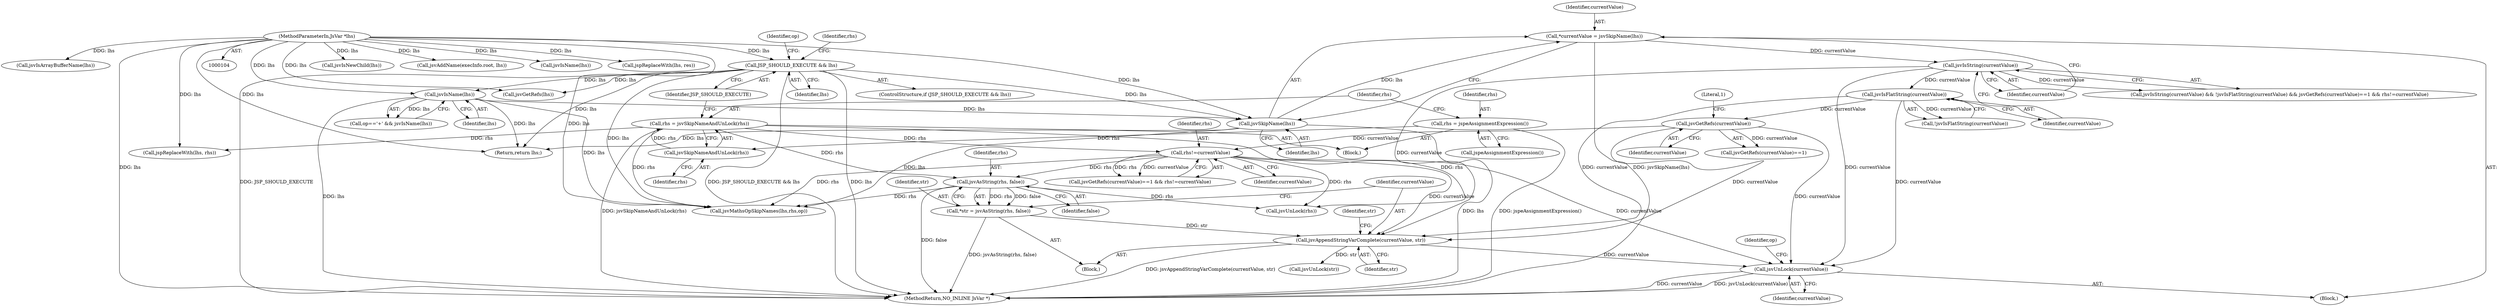 digraph "0_Espruino_bf4416ab9129ee3afd56739ea4e3cd0da5484b6b@pointer" {
"1000363" [label="(Call,jsvUnLock(currentValue))"];
"1000342" [label="(Call,jsvGetRefs(currentValue))"];
"1000338" [label="(Call,jsvIsFlatString(currentValue))"];
"1000334" [label="(Call,jsvIsString(currentValue))"];
"1000328" [label="(Call,*currentValue = jsvSkipName(lhs))"];
"1000330" [label="(Call,jsvSkipName(lhs))"];
"1000197" [label="(Call,JSP_SHOULD_EXECUTE && lhs)"];
"1000105" [label="(MethodParameterIn,JsVar *lhs)"];
"1000324" [label="(Call,jsvIsName(lhs))"];
"1000345" [label="(Call,rhs!=currentValue)"];
"1000192" [label="(Call,rhs = jsvSkipNameAndUnLock(rhs))"];
"1000194" [label="(Call,jsvSkipNameAndUnLock(rhs))"];
"1000189" [label="(Call,rhs = jspeAssignmentExpression())"];
"1000355" [label="(Call,jsvAppendStringVarComplete(currentValue, str))"];
"1000350" [label="(Call,*str = jsvAsString(rhs, false))"];
"1000352" [label="(Call,jsvAsString(rhs, false))"];
"1000197" [label="(Call,JSP_SHOULD_EXECUTE && lhs)"];
"1000325" [label="(Identifier,lhs)"];
"1000348" [label="(Block,)"];
"1000326" [label="(Block,)"];
"1000382" [label="(Return,return lhs;)"];
"1000198" [label="(Identifier,JSP_SHOULD_EXECUTE)"];
"1000196" [label="(ControlStructure,if (JSP_SHOULD_EXECUTE && lhs))"];
"1000355" [label="(Call,jsvAppendStringVarComplete(currentValue, str))"];
"1000330" [label="(Call,jsvSkipName(lhs))"];
"1000220" [label="(Call,jsvIsNewChild(lhs))"];
"1000345" [label="(Call,rhs!=currentValue)"];
"1000191" [label="(Call,jspeAssignmentExpression())"];
"1000334" [label="(Call,jsvIsString(currentValue))"];
"1000335" [label="(Identifier,currentValue)"];
"1000331" [label="(Identifier,lhs)"];
"1000371" [label="(Call,jsvMathsOpSkipNames(lhs,rhs,op))"];
"1000194" [label="(Call,jsvSkipNameAndUnLock(rhs))"];
"1000222" [label="(Call,jsvAddName(execInfo.root, lhs))"];
"1000381" [label="(Identifier,rhs)"];
"1000380" [label="(Call,jsvUnLock(rhs))"];
"1000189" [label="(Call,rhs = jspeAssignmentExpression())"];
"1000340" [label="(Call,jsvGetRefs(currentValue)==1 && rhs!=currentValue)"];
"1000190" [label="(Identifier,rhs)"];
"1000359" [label="(Identifier,str)"];
"1000353" [label="(Identifier,rhs)"];
"1000337" [label="(Call,!jsvIsFlatString(currentValue))"];
"1000324" [label="(Call,jsvIsName(lhs))"];
"1000351" [label="(Identifier,str)"];
"1000203" [label="(Identifier,op)"];
"1000346" [label="(Identifier,rhs)"];
"1000354" [label="(Identifier,false)"];
"1000320" [label="(Call,op=='+' && jsvIsName(lhs))"];
"1000211" [label="(Call,jsvIsName(lhs))"];
"1000375" [label="(Call,jspReplaceWith(lhs, res))"];
"1000217" [label="(Call,jsvIsArrayBufferName(lhs))"];
"1000341" [label="(Call,jsvGetRefs(currentValue)==1)"];
"1000344" [label="(Literal,1)"];
"1000347" [label="(Identifier,currentValue)"];
"1000329" [label="(Identifier,currentValue)"];
"1000350" [label="(Call,*str = jsvAsString(rhs, false))"];
"1000338" [label="(Call,jsvIsFlatString(currentValue))"];
"1000195" [label="(Identifier,rhs)"];
"1000179" [label="(Block,)"];
"1000358" [label="(Call,jsvUnLock(str))"];
"1000343" [label="(Identifier,currentValue)"];
"1000192" [label="(Call,rhs = jsvSkipNameAndUnLock(rhs))"];
"1000357" [label="(Identifier,str)"];
"1000333" [label="(Call,jsvIsString(currentValue) && !jsvIsFlatString(currentValue) && jsvGetRefs(currentValue)==1 && rhs!=currentValue)"];
"1000209" [label="(Call,jsvGetRefs(lhs))"];
"1000339" [label="(Identifier,currentValue)"];
"1000105" [label="(MethodParameterIn,JsVar *lhs)"];
"1000356" [label="(Identifier,currentValue)"];
"1000328" [label="(Call,*currentValue = jsvSkipName(lhs))"];
"1000199" [label="(Identifier,lhs)"];
"1000363" [label="(Call,jsvUnLock(currentValue))"];
"1000352" [label="(Call,jsvAsString(rhs, false))"];
"1000193" [label="(Identifier,rhs)"];
"1000384" [label="(MethodReturn,NO_INLINE JsVar *)"];
"1000342" [label="(Call,jsvGetRefs(currentValue))"];
"1000366" [label="(Identifier,op)"];
"1000227" [label="(Call,jspReplaceWith(lhs, rhs))"];
"1000364" [label="(Identifier,currentValue)"];
"1000363" -> "1000326"  [label="AST: "];
"1000363" -> "1000364"  [label="CFG: "];
"1000364" -> "1000363"  [label="AST: "];
"1000366" -> "1000363"  [label="CFG: "];
"1000363" -> "1000384"  [label="DDG: currentValue"];
"1000363" -> "1000384"  [label="DDG: jsvUnLock(currentValue)"];
"1000342" -> "1000363"  [label="DDG: currentValue"];
"1000345" -> "1000363"  [label="DDG: currentValue"];
"1000334" -> "1000363"  [label="DDG: currentValue"];
"1000355" -> "1000363"  [label="DDG: currentValue"];
"1000338" -> "1000363"  [label="DDG: currentValue"];
"1000342" -> "1000341"  [label="AST: "];
"1000342" -> "1000343"  [label="CFG: "];
"1000343" -> "1000342"  [label="AST: "];
"1000344" -> "1000342"  [label="CFG: "];
"1000342" -> "1000341"  [label="DDG: currentValue"];
"1000338" -> "1000342"  [label="DDG: currentValue"];
"1000342" -> "1000345"  [label="DDG: currentValue"];
"1000342" -> "1000355"  [label="DDG: currentValue"];
"1000338" -> "1000337"  [label="AST: "];
"1000338" -> "1000339"  [label="CFG: "];
"1000339" -> "1000338"  [label="AST: "];
"1000337" -> "1000338"  [label="CFG: "];
"1000338" -> "1000337"  [label="DDG: currentValue"];
"1000334" -> "1000338"  [label="DDG: currentValue"];
"1000338" -> "1000355"  [label="DDG: currentValue"];
"1000334" -> "1000333"  [label="AST: "];
"1000334" -> "1000335"  [label="CFG: "];
"1000335" -> "1000334"  [label="AST: "];
"1000339" -> "1000334"  [label="CFG: "];
"1000333" -> "1000334"  [label="CFG: "];
"1000334" -> "1000333"  [label="DDG: currentValue"];
"1000328" -> "1000334"  [label="DDG: currentValue"];
"1000334" -> "1000355"  [label="DDG: currentValue"];
"1000328" -> "1000326"  [label="AST: "];
"1000328" -> "1000330"  [label="CFG: "];
"1000329" -> "1000328"  [label="AST: "];
"1000330" -> "1000328"  [label="AST: "];
"1000335" -> "1000328"  [label="CFG: "];
"1000328" -> "1000384"  [label="DDG: jsvSkipName(lhs)"];
"1000330" -> "1000328"  [label="DDG: lhs"];
"1000330" -> "1000331"  [label="CFG: "];
"1000331" -> "1000330"  [label="AST: "];
"1000330" -> "1000384"  [label="DDG: lhs"];
"1000197" -> "1000330"  [label="DDG: lhs"];
"1000324" -> "1000330"  [label="DDG: lhs"];
"1000105" -> "1000330"  [label="DDG: lhs"];
"1000330" -> "1000371"  [label="DDG: lhs"];
"1000330" -> "1000382"  [label="DDG: lhs"];
"1000197" -> "1000196"  [label="AST: "];
"1000197" -> "1000198"  [label="CFG: "];
"1000197" -> "1000199"  [label="CFG: "];
"1000198" -> "1000197"  [label="AST: "];
"1000199" -> "1000197"  [label="AST: "];
"1000203" -> "1000197"  [label="CFG: "];
"1000381" -> "1000197"  [label="CFG: "];
"1000197" -> "1000384"  [label="DDG: JSP_SHOULD_EXECUTE && lhs"];
"1000197" -> "1000384"  [label="DDG: lhs"];
"1000197" -> "1000384"  [label="DDG: JSP_SHOULD_EXECUTE"];
"1000105" -> "1000197"  [label="DDG: lhs"];
"1000197" -> "1000209"  [label="DDG: lhs"];
"1000197" -> "1000324"  [label="DDG: lhs"];
"1000197" -> "1000371"  [label="DDG: lhs"];
"1000197" -> "1000382"  [label="DDG: lhs"];
"1000105" -> "1000104"  [label="AST: "];
"1000105" -> "1000384"  [label="DDG: lhs"];
"1000105" -> "1000209"  [label="DDG: lhs"];
"1000105" -> "1000211"  [label="DDG: lhs"];
"1000105" -> "1000217"  [label="DDG: lhs"];
"1000105" -> "1000220"  [label="DDG: lhs"];
"1000105" -> "1000222"  [label="DDG: lhs"];
"1000105" -> "1000227"  [label="DDG: lhs"];
"1000105" -> "1000324"  [label="DDG: lhs"];
"1000105" -> "1000371"  [label="DDG: lhs"];
"1000105" -> "1000375"  [label="DDG: lhs"];
"1000105" -> "1000382"  [label="DDG: lhs"];
"1000324" -> "1000320"  [label="AST: "];
"1000324" -> "1000325"  [label="CFG: "];
"1000325" -> "1000324"  [label="AST: "];
"1000320" -> "1000324"  [label="CFG: "];
"1000324" -> "1000384"  [label="DDG: lhs"];
"1000324" -> "1000320"  [label="DDG: lhs"];
"1000324" -> "1000371"  [label="DDG: lhs"];
"1000324" -> "1000382"  [label="DDG: lhs"];
"1000345" -> "1000340"  [label="AST: "];
"1000345" -> "1000347"  [label="CFG: "];
"1000346" -> "1000345"  [label="AST: "];
"1000347" -> "1000345"  [label="AST: "];
"1000340" -> "1000345"  [label="CFG: "];
"1000345" -> "1000340"  [label="DDG: rhs"];
"1000345" -> "1000340"  [label="DDG: currentValue"];
"1000192" -> "1000345"  [label="DDG: rhs"];
"1000345" -> "1000352"  [label="DDG: rhs"];
"1000345" -> "1000355"  [label="DDG: currentValue"];
"1000345" -> "1000371"  [label="DDG: rhs"];
"1000345" -> "1000380"  [label="DDG: rhs"];
"1000192" -> "1000179"  [label="AST: "];
"1000192" -> "1000194"  [label="CFG: "];
"1000193" -> "1000192"  [label="AST: "];
"1000194" -> "1000192"  [label="AST: "];
"1000198" -> "1000192"  [label="CFG: "];
"1000192" -> "1000384"  [label="DDG: jsvSkipNameAndUnLock(rhs)"];
"1000194" -> "1000192"  [label="DDG: rhs"];
"1000192" -> "1000227"  [label="DDG: rhs"];
"1000192" -> "1000352"  [label="DDG: rhs"];
"1000192" -> "1000371"  [label="DDG: rhs"];
"1000192" -> "1000380"  [label="DDG: rhs"];
"1000194" -> "1000195"  [label="CFG: "];
"1000195" -> "1000194"  [label="AST: "];
"1000189" -> "1000194"  [label="DDG: rhs"];
"1000189" -> "1000179"  [label="AST: "];
"1000189" -> "1000191"  [label="CFG: "];
"1000190" -> "1000189"  [label="AST: "];
"1000191" -> "1000189"  [label="AST: "];
"1000193" -> "1000189"  [label="CFG: "];
"1000189" -> "1000384"  [label="DDG: jspeAssignmentExpression()"];
"1000355" -> "1000348"  [label="AST: "];
"1000355" -> "1000357"  [label="CFG: "];
"1000356" -> "1000355"  [label="AST: "];
"1000357" -> "1000355"  [label="AST: "];
"1000359" -> "1000355"  [label="CFG: "];
"1000355" -> "1000384"  [label="DDG: jsvAppendStringVarComplete(currentValue, str)"];
"1000350" -> "1000355"  [label="DDG: str"];
"1000355" -> "1000358"  [label="DDG: str"];
"1000350" -> "1000348"  [label="AST: "];
"1000350" -> "1000352"  [label="CFG: "];
"1000351" -> "1000350"  [label="AST: "];
"1000352" -> "1000350"  [label="AST: "];
"1000356" -> "1000350"  [label="CFG: "];
"1000350" -> "1000384"  [label="DDG: jsvAsString(rhs, false)"];
"1000352" -> "1000350"  [label="DDG: rhs"];
"1000352" -> "1000350"  [label="DDG: false"];
"1000352" -> "1000354"  [label="CFG: "];
"1000353" -> "1000352"  [label="AST: "];
"1000354" -> "1000352"  [label="AST: "];
"1000352" -> "1000384"  [label="DDG: false"];
"1000352" -> "1000371"  [label="DDG: rhs"];
"1000352" -> "1000380"  [label="DDG: rhs"];
}
